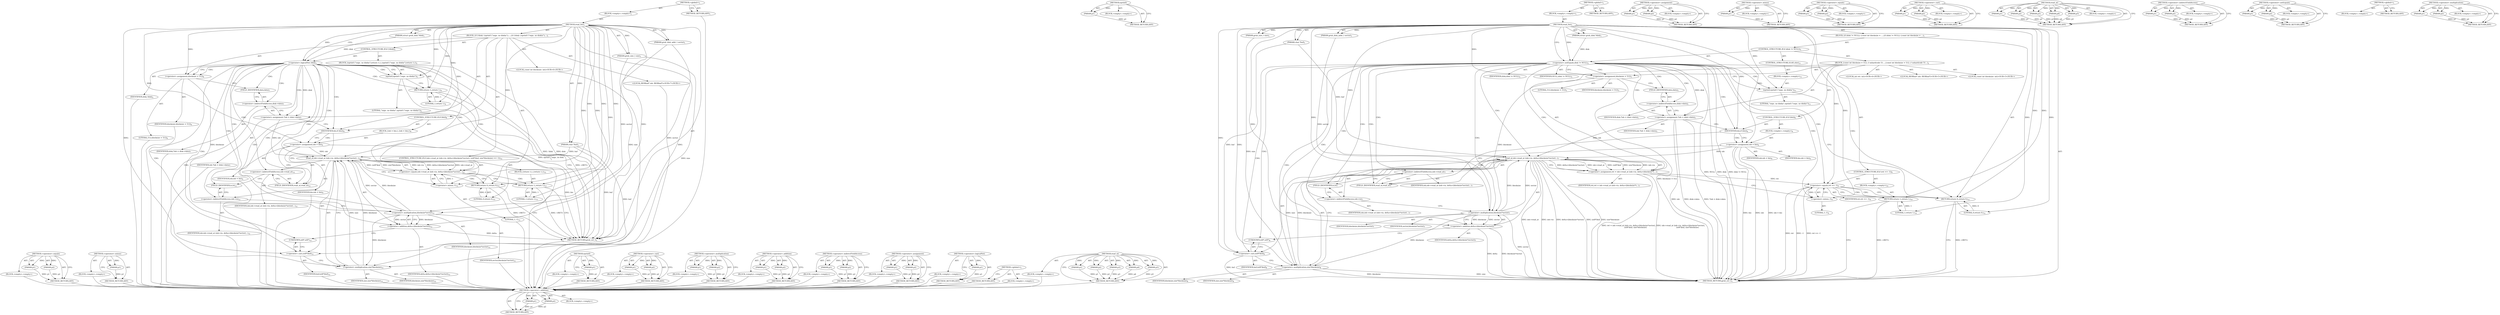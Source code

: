 digraph "read_at" {
vulnerable_124 [label=<(METHOD,&lt;operator&gt;.addition)>];
vulnerable_125 [label=<(PARAM,p1)>];
vulnerable_126 [label=<(PARAM,p2)>];
vulnerable_127 [label=<(BLOCK,&lt;empty&gt;,&lt;empty&gt;)>];
vulnerable_128 [label=<(METHOD_RETURN,ANY)>];
vulnerable_148 [label=<(METHOD,eprintf)>];
vulnerable_149 [label=<(PARAM,p1)>];
vulnerable_150 [label=<(BLOCK,&lt;empty&gt;,&lt;empty&gt;)>];
vulnerable_151 [label=<(METHOD_RETURN,ANY)>];
vulnerable_6 [label=<(METHOD,&lt;global&gt;)<SUB>1</SUB>>];
vulnerable_7 [label=<(BLOCK,&lt;empty&gt;,&lt;empty&gt;)<SUB>1</SUB>>];
vulnerable_8 [label=<(METHOD,read_foo)<SUB>1</SUB>>];
vulnerable_9 [label=<(PARAM,struct grub_disk *disk)<SUB>1</SUB>>];
vulnerable_10 [label=<(PARAM,grub_disk_addr_t sector)<SUB>1</SUB>>];
vulnerable_11 [label=<(PARAM,grub_size_t size)<SUB>1</SUB>>];
vulnerable_12 [label=<(PARAM,char *buf)<SUB>1</SUB>>];
vulnerable_13 [label=<(BLOCK,{
	if (disk != NULL) {
		const int blocksize = ...,{
	if (disk != NULL) {
		const int blocksize = ...)<SUB>1</SUB>>];
vulnerable_14 [label=<(CONTROL_STRUCTURE,IF,if (disk != NULL))<SUB>2</SUB>>];
vulnerable_15 [label=<(&lt;operator&gt;.notEquals,disk != NULL)<SUB>2</SUB>>];
vulnerable_16 [label=<(IDENTIFIER,disk,disk != NULL)<SUB>2</SUB>>];
vulnerable_17 [label=<(IDENTIFIER,NULL,disk != NULL)<SUB>2</SUB>>];
vulnerable_18 [label=<(BLOCK,{
		const int blocksize = 512; // unhardcode 51...,{
		const int blocksize = 512; // unhardcode 51...)<SUB>2</SUB>>];
vulnerable_19 [label="<(LOCAL,const int blocksize: int)<SUB>3</SUB>>"];
vulnerable_20 [label=<(&lt;operator&gt;.assignment,blocksize = 512)<SUB>3</SUB>>];
vulnerable_21 [label=<(IDENTIFIER,blocksize,blocksize = 512)<SUB>3</SUB>>];
vulnerable_22 [label=<(LITERAL,512,blocksize = 512)<SUB>3</SUB>>];
vulnerable_23 [label="<(LOCAL,int ret: int)<SUB>4</SUB>>"];
vulnerable_24 [label="<(LOCAL,RIOBind* iob: RIOBind*)<SUB>5</SUB>>"];
vulnerable_25 [label=<(&lt;operator&gt;.assignment,*iob = disk-&gt;data)<SUB>5</SUB>>];
vulnerable_26 [label=<(IDENTIFIER,iob,*iob = disk-&gt;data)<SUB>5</SUB>>];
vulnerable_27 [label=<(&lt;operator&gt;.indirectFieldAccess,disk-&gt;data)<SUB>5</SUB>>];
vulnerable_28 [label=<(IDENTIFIER,disk,*iob = disk-&gt;data)<SUB>5</SUB>>];
vulnerable_29 [label=<(FIELD_IDENTIFIER,data,data)<SUB>5</SUB>>];
vulnerable_30 [label=<(CONTROL_STRUCTURE,IF,if (bio))<SUB>6</SUB>>];
vulnerable_31 [label=<(IDENTIFIER,bio,if (bio))<SUB>6</SUB>>];
vulnerable_32 [label=<(BLOCK,&lt;empty&gt;,&lt;empty&gt;)<SUB>6</SUB>>];
vulnerable_33 [label=<(&lt;operator&gt;.assignment,iob = bio)<SUB>6</SUB>>];
vulnerable_34 [label=<(IDENTIFIER,iob,iob = bio)<SUB>6</SUB>>];
vulnerable_35 [label=<(IDENTIFIER,bio,iob = bio)<SUB>6</SUB>>];
vulnerable_36 [label=<(&lt;operator&gt;.assignment,ret = iob-&gt;read_at (iob-&gt;io, delta+(blocksize*s...)<SUB>7</SUB>>];
vulnerable_37 [label=<(IDENTIFIER,ret,ret = iob-&gt;read_at (iob-&gt;io, delta+(blocksize*s...)<SUB>7</SUB>>];
vulnerable_38 [label=<(read_at,iob-&gt;read_at (iob-&gt;io, delta+(blocksize*sector)...)<SUB>7</SUB>>];
vulnerable_39 [label=<(&lt;operator&gt;.indirectFieldAccess,iob-&gt;read_at)<SUB>7</SUB>>];
vulnerable_40 [label=<(IDENTIFIER,iob,iob-&gt;read_at (iob-&gt;io, delta+(blocksize*sector)...)<SUB>7</SUB>>];
vulnerable_41 [label=<(FIELD_IDENTIFIER,read_at,read_at)<SUB>7</SUB>>];
vulnerable_42 [label=<(&lt;operator&gt;.indirectFieldAccess,iob-&gt;io)<SUB>7</SUB>>];
vulnerable_43 [label=<(IDENTIFIER,iob,iob-&gt;read_at (iob-&gt;io, delta+(blocksize*sector)...)<SUB>7</SUB>>];
vulnerable_44 [label=<(FIELD_IDENTIFIER,io,io)<SUB>7</SUB>>];
vulnerable_45 [label=<(&lt;operator&gt;.addition,delta+(blocksize*sector))<SUB>7</SUB>>];
vulnerable_46 [label=<(IDENTIFIER,delta,delta+(blocksize*sector))<SUB>7</SUB>>];
vulnerable_47 [label=<(&lt;operator&gt;.multiplication,blocksize*sector)<SUB>7</SUB>>];
vulnerable_48 [label=<(IDENTIFIER,blocksize,blocksize*sector)<SUB>7</SUB>>];
vulnerable_49 [label=<(IDENTIFIER,sector,blocksize*sector)<SUB>7</SUB>>];
vulnerable_50 [label=<(&lt;operator&gt;.cast,(ut8*)buf)<SUB>8</SUB>>];
vulnerable_51 [label=<(UNKNOWN,ut8*,ut8*)<SUB>8</SUB>>];
vulnerable_52 [label=<(IDENTIFIER,buf,(ut8*)buf)<SUB>8</SUB>>];
vulnerable_53 [label=<(&lt;operator&gt;.multiplication,size*blocksize)<SUB>8</SUB>>];
vulnerable_54 [label=<(IDENTIFIER,size,size*blocksize)<SUB>8</SUB>>];
vulnerable_55 [label=<(IDENTIFIER,blocksize,size*blocksize)<SUB>8</SUB>>];
vulnerable_56 [label=<(CONTROL_STRUCTURE,IF,if (ret == -1))<SUB>9</SUB>>];
vulnerable_57 [label=<(&lt;operator&gt;.equals,ret == -1)<SUB>9</SUB>>];
vulnerable_58 [label=<(IDENTIFIER,ret,ret == -1)<SUB>9</SUB>>];
vulnerable_59 [label=<(&lt;operator&gt;.minus,-1)<SUB>9</SUB>>];
vulnerable_60 [label=<(LITERAL,1,-1)<SUB>9</SUB>>];
vulnerable_61 [label=<(BLOCK,&lt;empty&gt;,&lt;empty&gt;)<SUB>10</SUB>>];
vulnerable_62 [label=<(RETURN,return 1;,return 1;)<SUB>10</SUB>>];
vulnerable_63 [label=<(LITERAL,1,return 1;)<SUB>10</SUB>>];
vulnerable_64 [label=<(CONTROL_STRUCTURE,ELSE,else)<SUB>11</SUB>>];
vulnerable_65 [label=<(BLOCK,&lt;empty&gt;,&lt;empty&gt;)<SUB>11</SUB>>];
vulnerable_66 [label=<(eprintf,eprintf (&quot;oops. no disk\n&quot;))<SUB>11</SUB>>];
vulnerable_67 [label=<(LITERAL,&quot;oops. no disk\n&quot;,eprintf (&quot;oops. no disk\n&quot;))<SUB>11</SUB>>];
vulnerable_68 [label=<(RETURN,return 0;,return 0;)<SUB>12</SUB>>];
vulnerable_69 [label=<(LITERAL,0,return 0;)<SUB>12</SUB>>];
vulnerable_70 [label=<(METHOD_RETURN,grub_err_t)<SUB>1</SUB>>];
vulnerable_72 [label=<(METHOD_RETURN,ANY)<SUB>1</SUB>>];
vulnerable_106 [label=<(METHOD,&lt;operator&gt;.assignment)>];
vulnerable_107 [label=<(PARAM,p1)>];
vulnerable_108 [label=<(PARAM,p2)>];
vulnerable_109 [label=<(BLOCK,&lt;empty&gt;,&lt;empty&gt;)>];
vulnerable_110 [label=<(METHOD_RETURN,ANY)>];
vulnerable_144 [label=<(METHOD,&lt;operator&gt;.minus)>];
vulnerable_145 [label=<(PARAM,p1)>];
vulnerable_146 [label=<(BLOCK,&lt;empty&gt;,&lt;empty&gt;)>];
vulnerable_147 [label=<(METHOD_RETURN,ANY)>];
vulnerable_139 [label=<(METHOD,&lt;operator&gt;.equals)>];
vulnerable_140 [label=<(PARAM,p1)>];
vulnerable_141 [label=<(PARAM,p2)>];
vulnerable_142 [label=<(BLOCK,&lt;empty&gt;,&lt;empty&gt;)>];
vulnerable_143 [label=<(METHOD_RETURN,ANY)>];
vulnerable_134 [label=<(METHOD,&lt;operator&gt;.cast)>];
vulnerable_135 [label=<(PARAM,p1)>];
vulnerable_136 [label=<(PARAM,p2)>];
vulnerable_137 [label=<(BLOCK,&lt;empty&gt;,&lt;empty&gt;)>];
vulnerable_138 [label=<(METHOD_RETURN,ANY)>];
vulnerable_116 [label=<(METHOD,read_at)>];
vulnerable_117 [label=<(PARAM,p1)>];
vulnerable_118 [label=<(PARAM,p2)>];
vulnerable_119 [label=<(PARAM,p3)>];
vulnerable_120 [label=<(PARAM,p4)>];
vulnerable_121 [label=<(PARAM,p5)>];
vulnerable_122 [label=<(BLOCK,&lt;empty&gt;,&lt;empty&gt;)>];
vulnerable_123 [label=<(METHOD_RETURN,ANY)>];
vulnerable_111 [label=<(METHOD,&lt;operator&gt;.indirectFieldAccess)>];
vulnerable_112 [label=<(PARAM,p1)>];
vulnerable_113 [label=<(PARAM,p2)>];
vulnerable_114 [label=<(BLOCK,&lt;empty&gt;,&lt;empty&gt;)>];
vulnerable_115 [label=<(METHOD_RETURN,ANY)>];
vulnerable_101 [label=<(METHOD,&lt;operator&gt;.notEquals)>];
vulnerable_102 [label=<(PARAM,p1)>];
vulnerable_103 [label=<(PARAM,p2)>];
vulnerable_104 [label=<(BLOCK,&lt;empty&gt;,&lt;empty&gt;)>];
vulnerable_105 [label=<(METHOD_RETURN,ANY)>];
vulnerable_95 [label=<(METHOD,&lt;global&gt;)<SUB>1</SUB>>];
vulnerable_96 [label=<(BLOCK,&lt;empty&gt;,&lt;empty&gt;)>];
vulnerable_97 [label=<(METHOD_RETURN,ANY)>];
vulnerable_129 [label=<(METHOD,&lt;operator&gt;.multiplication)>];
vulnerable_130 [label=<(PARAM,p1)>];
vulnerable_131 [label=<(PARAM,p2)>];
vulnerable_132 [label=<(BLOCK,&lt;empty&gt;,&lt;empty&gt;)>];
vulnerable_133 [label=<(METHOD_RETURN,ANY)>];
fixed_114 [label=<(METHOD,&lt;operator&gt;.equals)>];
fixed_115 [label=<(PARAM,p1)>];
fixed_116 [label=<(PARAM,p2)>];
fixed_117 [label=<(BLOCK,&lt;empty&gt;,&lt;empty&gt;)>];
fixed_118 [label=<(METHOD_RETURN,ANY)>];
fixed_142 [label=<(METHOD,&lt;operator&gt;.minus)>];
fixed_143 [label=<(PARAM,p1)>];
fixed_144 [label=<(BLOCK,&lt;empty&gt;,&lt;empty&gt;)>];
fixed_145 [label=<(METHOD_RETURN,ANY)>];
fixed_6 [label=<(METHOD,&lt;global&gt;)<SUB>1</SUB>>];
fixed_7 [label=<(BLOCK,&lt;empty&gt;,&lt;empty&gt;)<SUB>1</SUB>>];
fixed_8 [label=<(METHOD,read_foo)<SUB>1</SUB>>];
fixed_9 [label=<(PARAM,struct grub_disk *disk)<SUB>1</SUB>>];
fixed_10 [label=<(PARAM,grub_disk_addr_t sector)<SUB>1</SUB>>];
fixed_11 [label=<(PARAM,grub_size_t size)<SUB>1</SUB>>];
fixed_12 [label=<(PARAM,char *buf)<SUB>1</SUB>>];
fixed_13 [label=<(BLOCK,{
	if (!disk) {
		eprintf (&quot;oops. no disk\n&quot;);
...,{
	if (!disk) {
		eprintf (&quot;oops. no disk\n&quot;);
...)<SUB>1</SUB>>];
fixed_14 [label=<(CONTROL_STRUCTURE,IF,if (!disk))<SUB>2</SUB>>];
fixed_15 [label=<(&lt;operator&gt;.logicalNot,!disk)<SUB>2</SUB>>];
fixed_16 [label=<(IDENTIFIER,disk,!disk)<SUB>2</SUB>>];
fixed_17 [label=<(BLOCK,{
		eprintf (&quot;oops. no disk\n&quot;);
		return 1;
	},{
		eprintf (&quot;oops. no disk\n&quot;);
		return 1;
	})<SUB>2</SUB>>];
fixed_18 [label=<(eprintf,eprintf (&quot;oops. no disk\n&quot;))<SUB>3</SUB>>];
fixed_19 [label=<(LITERAL,&quot;oops. no disk\n&quot;,eprintf (&quot;oops. no disk\n&quot;))<SUB>3</SUB>>];
fixed_20 [label=<(RETURN,return 1;,return 1;)<SUB>4</SUB>>];
fixed_21 [label=<(LITERAL,1,return 1;)<SUB>4</SUB>>];
fixed_22 [label="<(LOCAL,const int blocksize: int)<SUB>6</SUB>>"];
fixed_23 [label=<(&lt;operator&gt;.assignment,blocksize = 512)<SUB>6</SUB>>];
fixed_24 [label=<(IDENTIFIER,blocksize,blocksize = 512)<SUB>6</SUB>>];
fixed_25 [label=<(LITERAL,512,blocksize = 512)<SUB>6</SUB>>];
fixed_26 [label="<(LOCAL,RIOBind* iob: RIOBind*)<SUB>7</SUB>>"];
fixed_27 [label=<(&lt;operator&gt;.assignment,*iob = disk-&gt;data)<SUB>7</SUB>>];
fixed_28 [label=<(IDENTIFIER,iob,*iob = disk-&gt;data)<SUB>7</SUB>>];
fixed_29 [label=<(&lt;operator&gt;.indirectFieldAccess,disk-&gt;data)<SUB>7</SUB>>];
fixed_30 [label=<(IDENTIFIER,disk,*iob = disk-&gt;data)<SUB>7</SUB>>];
fixed_31 [label=<(FIELD_IDENTIFIER,data,data)<SUB>7</SUB>>];
fixed_32 [label=<(CONTROL_STRUCTURE,IF,if (bio))<SUB>8</SUB>>];
fixed_33 [label=<(IDENTIFIER,bio,if (bio))<SUB>8</SUB>>];
fixed_34 [label=<(BLOCK,{
		iob = bio;
	},{
		iob = bio;
	})<SUB>8</SUB>>];
fixed_35 [label=<(&lt;operator&gt;.assignment,iob = bio)<SUB>9</SUB>>];
fixed_36 [label=<(IDENTIFIER,iob,iob = bio)<SUB>9</SUB>>];
fixed_37 [label=<(IDENTIFIER,bio,iob = bio)<SUB>9</SUB>>];
fixed_38 [label=<(CONTROL_STRUCTURE,IF,if (iob-&gt;read_at (iob-&gt;io, delta+(blocksize*sector), (ut8*)buf, size*blocksize) == -1))<SUB>12</SUB>>];
fixed_39 [label=<(&lt;operator&gt;.equals,iob-&gt;read_at (iob-&gt;io, delta+(blocksize*sector)...)<SUB>12</SUB>>];
fixed_40 [label=<(read_at,iob-&gt;read_at (iob-&gt;io, delta+(blocksize*sector)...)<SUB>12</SUB>>];
fixed_41 [label=<(&lt;operator&gt;.indirectFieldAccess,iob-&gt;read_at)<SUB>12</SUB>>];
fixed_42 [label=<(IDENTIFIER,iob,iob-&gt;read_at (iob-&gt;io, delta+(blocksize*sector)...)<SUB>12</SUB>>];
fixed_43 [label=<(FIELD_IDENTIFIER,read_at,read_at)<SUB>12</SUB>>];
fixed_44 [label=<(&lt;operator&gt;.indirectFieldAccess,iob-&gt;io)<SUB>12</SUB>>];
fixed_45 [label=<(IDENTIFIER,iob,iob-&gt;read_at (iob-&gt;io, delta+(blocksize*sector)...)<SUB>12</SUB>>];
fixed_46 [label=<(FIELD_IDENTIFIER,io,io)<SUB>12</SUB>>];
fixed_47 [label=<(&lt;operator&gt;.addition,delta+(blocksize*sector))<SUB>12</SUB>>];
fixed_48 [label=<(IDENTIFIER,delta,delta+(blocksize*sector))<SUB>12</SUB>>];
fixed_49 [label=<(&lt;operator&gt;.multiplication,blocksize*sector)<SUB>12</SUB>>];
fixed_50 [label=<(IDENTIFIER,blocksize,blocksize*sector)<SUB>12</SUB>>];
fixed_51 [label=<(IDENTIFIER,sector,blocksize*sector)<SUB>12</SUB>>];
fixed_52 [label=<(&lt;operator&gt;.cast,(ut8*)buf)<SUB>12</SUB>>];
fixed_53 [label=<(UNKNOWN,ut8*,ut8*)<SUB>12</SUB>>];
fixed_54 [label=<(IDENTIFIER,buf,(ut8*)buf)<SUB>12</SUB>>];
fixed_55 [label=<(&lt;operator&gt;.multiplication,size*blocksize)<SUB>12</SUB>>];
fixed_56 [label=<(IDENTIFIER,size,size*blocksize)<SUB>12</SUB>>];
fixed_57 [label=<(IDENTIFIER,blocksize,size*blocksize)<SUB>12</SUB>>];
fixed_58 [label=<(&lt;operator&gt;.minus,-1)<SUB>12</SUB>>];
fixed_59 [label=<(LITERAL,1,-1)<SUB>12</SUB>>];
fixed_60 [label=<(BLOCK,{
		return 1;
	},{
		return 1;
	})<SUB>12</SUB>>];
fixed_61 [label=<(RETURN,return 1;,return 1;)<SUB>13</SUB>>];
fixed_62 [label=<(LITERAL,1,return 1;)<SUB>13</SUB>>];
fixed_63 [label=<(RETURN,return 0;,return 0;)<SUB>15</SUB>>];
fixed_64 [label=<(LITERAL,0,return 0;)<SUB>15</SUB>>];
fixed_65 [label=<(METHOD_RETURN,grub_err_t)<SUB>1</SUB>>];
fixed_67 [label=<(METHOD_RETURN,ANY)<SUB>1</SUB>>];
fixed_100 [label=<(METHOD,eprintf)>];
fixed_101 [label=<(PARAM,p1)>];
fixed_102 [label=<(BLOCK,&lt;empty&gt;,&lt;empty&gt;)>];
fixed_103 [label=<(METHOD_RETURN,ANY)>];
fixed_137 [label=<(METHOD,&lt;operator&gt;.cast)>];
fixed_138 [label=<(PARAM,p1)>];
fixed_139 [label=<(PARAM,p2)>];
fixed_140 [label=<(BLOCK,&lt;empty&gt;,&lt;empty&gt;)>];
fixed_141 [label=<(METHOD_RETURN,ANY)>];
fixed_132 [label=<(METHOD,&lt;operator&gt;.multiplication)>];
fixed_133 [label=<(PARAM,p1)>];
fixed_134 [label=<(PARAM,p2)>];
fixed_135 [label=<(BLOCK,&lt;empty&gt;,&lt;empty&gt;)>];
fixed_136 [label=<(METHOD_RETURN,ANY)>];
fixed_127 [label=<(METHOD,&lt;operator&gt;.addition)>];
fixed_128 [label=<(PARAM,p1)>];
fixed_129 [label=<(PARAM,p2)>];
fixed_130 [label=<(BLOCK,&lt;empty&gt;,&lt;empty&gt;)>];
fixed_131 [label=<(METHOD_RETURN,ANY)>];
fixed_109 [label=<(METHOD,&lt;operator&gt;.indirectFieldAccess)>];
fixed_110 [label=<(PARAM,p1)>];
fixed_111 [label=<(PARAM,p2)>];
fixed_112 [label=<(BLOCK,&lt;empty&gt;,&lt;empty&gt;)>];
fixed_113 [label=<(METHOD_RETURN,ANY)>];
fixed_104 [label=<(METHOD,&lt;operator&gt;.assignment)>];
fixed_105 [label=<(PARAM,p1)>];
fixed_106 [label=<(PARAM,p2)>];
fixed_107 [label=<(BLOCK,&lt;empty&gt;,&lt;empty&gt;)>];
fixed_108 [label=<(METHOD_RETURN,ANY)>];
fixed_96 [label=<(METHOD,&lt;operator&gt;.logicalNot)>];
fixed_97 [label=<(PARAM,p1)>];
fixed_98 [label=<(BLOCK,&lt;empty&gt;,&lt;empty&gt;)>];
fixed_99 [label=<(METHOD_RETURN,ANY)>];
fixed_90 [label=<(METHOD,&lt;global&gt;)<SUB>1</SUB>>];
fixed_91 [label=<(BLOCK,&lt;empty&gt;,&lt;empty&gt;)>];
fixed_92 [label=<(METHOD_RETURN,ANY)>];
fixed_119 [label=<(METHOD,read_at)>];
fixed_120 [label=<(PARAM,p1)>];
fixed_121 [label=<(PARAM,p2)>];
fixed_122 [label=<(PARAM,p3)>];
fixed_123 [label=<(PARAM,p4)>];
fixed_124 [label=<(PARAM,p5)>];
fixed_125 [label=<(BLOCK,&lt;empty&gt;,&lt;empty&gt;)>];
fixed_126 [label=<(METHOD_RETURN,ANY)>];
vulnerable_124 -> vulnerable_125  [key=0, label="AST: "];
vulnerable_124 -> vulnerable_125  [key=1, label="DDG: "];
vulnerable_124 -> vulnerable_127  [key=0, label="AST: "];
vulnerable_124 -> vulnerable_126  [key=0, label="AST: "];
vulnerable_124 -> vulnerable_126  [key=1, label="DDG: "];
vulnerable_124 -> vulnerable_128  [key=0, label="AST: "];
vulnerable_124 -> vulnerable_128  [key=1, label="CFG: "];
vulnerable_125 -> vulnerable_128  [key=0, label="DDG: p1"];
vulnerable_126 -> vulnerable_128  [key=0, label="DDG: p2"];
vulnerable_148 -> vulnerable_149  [key=0, label="AST: "];
vulnerable_148 -> vulnerable_149  [key=1, label="DDG: "];
vulnerable_148 -> vulnerable_150  [key=0, label="AST: "];
vulnerable_148 -> vulnerable_151  [key=0, label="AST: "];
vulnerable_148 -> vulnerable_151  [key=1, label="CFG: "];
vulnerable_149 -> vulnerable_151  [key=0, label="DDG: p1"];
vulnerable_6 -> vulnerable_7  [key=0, label="AST: "];
vulnerable_6 -> vulnerable_72  [key=0, label="AST: "];
vulnerable_6 -> vulnerable_72  [key=1, label="CFG: "];
vulnerable_7 -> vulnerable_8  [key=0, label="AST: "];
vulnerable_8 -> vulnerable_9  [key=0, label="AST: "];
vulnerable_8 -> vulnerable_9  [key=1, label="DDG: "];
vulnerable_8 -> vulnerable_10  [key=0, label="AST: "];
vulnerable_8 -> vulnerable_10  [key=1, label="DDG: "];
vulnerable_8 -> vulnerable_11  [key=0, label="AST: "];
vulnerable_8 -> vulnerable_11  [key=1, label="DDG: "];
vulnerable_8 -> vulnerable_12  [key=0, label="AST: "];
vulnerable_8 -> vulnerable_12  [key=1, label="DDG: "];
vulnerable_8 -> vulnerable_13  [key=0, label="AST: "];
vulnerable_8 -> vulnerable_70  [key=0, label="AST: "];
vulnerable_8 -> vulnerable_15  [key=0, label="CFG: "];
vulnerable_8 -> vulnerable_15  [key=1, label="DDG: "];
vulnerable_8 -> vulnerable_68  [key=0, label="DDG: "];
vulnerable_8 -> vulnerable_69  [key=0, label="DDG: "];
vulnerable_8 -> vulnerable_20  [key=0, label="DDG: "];
vulnerable_8 -> vulnerable_31  [key=0, label="DDG: "];
vulnerable_8 -> vulnerable_33  [key=0, label="DDG: "];
vulnerable_8 -> vulnerable_38  [key=0, label="DDG: "];
vulnerable_8 -> vulnerable_57  [key=0, label="DDG: "];
vulnerable_8 -> vulnerable_62  [key=0, label="DDG: "];
vulnerable_8 -> vulnerable_66  [key=0, label="DDG: "];
vulnerable_8 -> vulnerable_45  [key=0, label="DDG: "];
vulnerable_8 -> vulnerable_50  [key=0, label="DDG: "];
vulnerable_8 -> vulnerable_53  [key=0, label="DDG: "];
vulnerable_8 -> vulnerable_59  [key=0, label="DDG: "];
vulnerable_8 -> vulnerable_63  [key=0, label="DDG: "];
vulnerable_8 -> vulnerable_47  [key=0, label="DDG: "];
vulnerable_9 -> vulnerable_15  [key=0, label="DDG: disk"];
vulnerable_10 -> vulnerable_47  [key=0, label="DDG: sector"];
vulnerable_11 -> vulnerable_53  [key=0, label="DDG: size"];
vulnerable_12 -> vulnerable_38  [key=0, label="DDG: buf"];
vulnerable_12 -> vulnerable_50  [key=0, label="DDG: buf"];
vulnerable_13 -> vulnerable_14  [key=0, label="AST: "];
vulnerable_13 -> vulnerable_68  [key=0, label="AST: "];
vulnerable_14 -> vulnerable_15  [key=0, label="AST: "];
vulnerable_14 -> vulnerable_18  [key=0, label="AST: "];
vulnerable_14 -> vulnerable_64  [key=0, label="AST: "];
vulnerable_15 -> vulnerable_16  [key=0, label="AST: "];
vulnerable_15 -> vulnerable_17  [key=0, label="AST: "];
vulnerable_15 -> vulnerable_20  [key=0, label="CFG: "];
vulnerable_15 -> vulnerable_20  [key=1, label="CDG: "];
vulnerable_15 -> vulnerable_66  [key=0, label="CFG: "];
vulnerable_15 -> vulnerable_66  [key=1, label="CDG: "];
vulnerable_15 -> vulnerable_70  [key=0, label="DDG: disk"];
vulnerable_15 -> vulnerable_70  [key=1, label="DDG: disk != NULL"];
vulnerable_15 -> vulnerable_70  [key=2, label="DDG: NULL"];
vulnerable_15 -> vulnerable_25  [key=0, label="DDG: disk"];
vulnerable_15 -> vulnerable_25  [key=1, label="CDG: "];
vulnerable_15 -> vulnerable_47  [key=0, label="CDG: "];
vulnerable_15 -> vulnerable_68  [key=0, label="CDG: "];
vulnerable_15 -> vulnerable_42  [key=0, label="CDG: "];
vulnerable_15 -> vulnerable_51  [key=0, label="CDG: "];
vulnerable_15 -> vulnerable_57  [key=0, label="CDG: "];
vulnerable_15 -> vulnerable_36  [key=0, label="CDG: "];
vulnerable_15 -> vulnerable_53  [key=0, label="CDG: "];
vulnerable_15 -> vulnerable_38  [key=0, label="CDG: "];
vulnerable_15 -> vulnerable_41  [key=0, label="CDG: "];
vulnerable_15 -> vulnerable_45  [key=0, label="CDG: "];
vulnerable_15 -> vulnerable_27  [key=0, label="CDG: "];
vulnerable_15 -> vulnerable_29  [key=0, label="CDG: "];
vulnerable_15 -> vulnerable_50  [key=0, label="CDG: "];
vulnerable_15 -> vulnerable_59  [key=0, label="CDG: "];
vulnerable_15 -> vulnerable_44  [key=0, label="CDG: "];
vulnerable_15 -> vulnerable_39  [key=0, label="CDG: "];
vulnerable_15 -> vulnerable_31  [key=0, label="CDG: "];
vulnerable_18 -> vulnerable_19  [key=0, label="AST: "];
vulnerable_18 -> vulnerable_20  [key=0, label="AST: "];
vulnerable_18 -> vulnerable_23  [key=0, label="AST: "];
vulnerable_18 -> vulnerable_24  [key=0, label="AST: "];
vulnerable_18 -> vulnerable_25  [key=0, label="AST: "];
vulnerable_18 -> vulnerable_30  [key=0, label="AST: "];
vulnerable_18 -> vulnerable_36  [key=0, label="AST: "];
vulnerable_18 -> vulnerable_56  [key=0, label="AST: "];
vulnerable_20 -> vulnerable_21  [key=0, label="AST: "];
vulnerable_20 -> vulnerable_22  [key=0, label="AST: "];
vulnerable_20 -> vulnerable_29  [key=0, label="CFG: "];
vulnerable_20 -> vulnerable_70  [key=0, label="DDG: blocksize = 512"];
vulnerable_20 -> vulnerable_47  [key=0, label="DDG: blocksize"];
vulnerable_25 -> vulnerable_26  [key=0, label="AST: "];
vulnerable_25 -> vulnerable_27  [key=0, label="AST: "];
vulnerable_25 -> vulnerable_31  [key=0, label="CFG: "];
vulnerable_25 -> vulnerable_70  [key=0, label="DDG: iob"];
vulnerable_25 -> vulnerable_70  [key=1, label="DDG: disk-&gt;data"];
vulnerable_25 -> vulnerable_70  [key=2, label="DDG: *iob = disk-&gt;data"];
vulnerable_25 -> vulnerable_38  [key=0, label="DDG: iob"];
vulnerable_27 -> vulnerable_28  [key=0, label="AST: "];
vulnerable_27 -> vulnerable_29  [key=0, label="AST: "];
vulnerable_27 -> vulnerable_25  [key=0, label="CFG: "];
vulnerable_29 -> vulnerable_27  [key=0, label="CFG: "];
vulnerable_30 -> vulnerable_31  [key=0, label="AST: "];
vulnerable_30 -> vulnerable_32  [key=0, label="AST: "];
vulnerable_31 -> vulnerable_33  [key=0, label="CFG: "];
vulnerable_31 -> vulnerable_33  [key=1, label="CDG: "];
vulnerable_31 -> vulnerable_41  [key=0, label="CFG: "];
vulnerable_32 -> vulnerable_33  [key=0, label="AST: "];
vulnerable_33 -> vulnerable_34  [key=0, label="AST: "];
vulnerable_33 -> vulnerable_35  [key=0, label="AST: "];
vulnerable_33 -> vulnerable_41  [key=0, label="CFG: "];
vulnerable_33 -> vulnerable_70  [key=0, label="DDG: iob"];
vulnerable_33 -> vulnerable_70  [key=1, label="DDG: iob = bio"];
vulnerable_33 -> vulnerable_70  [key=2, label="DDG: bio"];
vulnerable_33 -> vulnerable_38  [key=0, label="DDG: iob"];
vulnerable_36 -> vulnerable_37  [key=0, label="AST: "];
vulnerable_36 -> vulnerable_38  [key=0, label="AST: "];
vulnerable_36 -> vulnerable_59  [key=0, label="CFG: "];
vulnerable_36 -> vulnerable_70  [key=0, label="DDG: iob-&gt;read_at (iob-&gt;io, delta+(blocksize*sector),
			(ut8*)buf, size*blocksize)"];
vulnerable_36 -> vulnerable_70  [key=1, label="DDG: ret = iob-&gt;read_at (iob-&gt;io, delta+(blocksize*sector),
			(ut8*)buf, size*blocksize)"];
vulnerable_36 -> vulnerable_57  [key=0, label="DDG: ret"];
vulnerable_38 -> vulnerable_39  [key=0, label="AST: "];
vulnerable_38 -> vulnerable_42  [key=0, label="AST: "];
vulnerable_38 -> vulnerable_45  [key=0, label="AST: "];
vulnerable_38 -> vulnerable_50  [key=0, label="AST: "];
vulnerable_38 -> vulnerable_53  [key=0, label="AST: "];
vulnerable_38 -> vulnerable_36  [key=0, label="CFG: "];
vulnerable_38 -> vulnerable_36  [key=1, label="DDG: delta+(blocksize*sector)"];
vulnerable_38 -> vulnerable_36  [key=2, label="DDG: iob-&gt;read_at"];
vulnerable_38 -> vulnerable_36  [key=3, label="DDG: (ut8*)buf"];
vulnerable_38 -> vulnerable_36  [key=4, label="DDG: size*blocksize"];
vulnerable_38 -> vulnerable_36  [key=5, label="DDG: iob-&gt;io"];
vulnerable_38 -> vulnerable_70  [key=0, label="DDG: iob-&gt;read_at"];
vulnerable_38 -> vulnerable_70  [key=1, label="DDG: iob-&gt;io"];
vulnerable_38 -> vulnerable_70  [key=2, label="DDG: delta+(blocksize*sector)"];
vulnerable_38 -> vulnerable_70  [key=3, label="DDG: (ut8*)buf"];
vulnerable_38 -> vulnerable_70  [key=4, label="DDG: size*blocksize"];
vulnerable_39 -> vulnerable_40  [key=0, label="AST: "];
vulnerable_39 -> vulnerable_41  [key=0, label="AST: "];
vulnerable_39 -> vulnerable_44  [key=0, label="CFG: "];
vulnerable_41 -> vulnerable_39  [key=0, label="CFG: "];
vulnerable_42 -> vulnerable_43  [key=0, label="AST: "];
vulnerable_42 -> vulnerable_44  [key=0, label="AST: "];
vulnerable_42 -> vulnerable_47  [key=0, label="CFG: "];
vulnerable_44 -> vulnerable_42  [key=0, label="CFG: "];
vulnerable_45 -> vulnerable_46  [key=0, label="AST: "];
vulnerable_45 -> vulnerable_47  [key=0, label="AST: "];
vulnerable_45 -> vulnerable_51  [key=0, label="CFG: "];
vulnerable_45 -> vulnerable_70  [key=0, label="DDG: blocksize*sector"];
vulnerable_45 -> vulnerable_70  [key=1, label="DDG: delta"];
vulnerable_47 -> vulnerable_48  [key=0, label="AST: "];
vulnerable_47 -> vulnerable_49  [key=0, label="AST: "];
vulnerable_47 -> vulnerable_45  [key=0, label="CFG: "];
vulnerable_47 -> vulnerable_45  [key=1, label="DDG: blocksize"];
vulnerable_47 -> vulnerable_45  [key=2, label="DDG: sector"];
vulnerable_47 -> vulnerable_70  [key=0, label="DDG: sector"];
vulnerable_47 -> vulnerable_38  [key=0, label="DDG: blocksize"];
vulnerable_47 -> vulnerable_38  [key=1, label="DDG: sector"];
vulnerable_47 -> vulnerable_53  [key=0, label="DDG: blocksize"];
vulnerable_50 -> vulnerable_51  [key=0, label="AST: "];
vulnerable_50 -> vulnerable_52  [key=0, label="AST: "];
vulnerable_50 -> vulnerable_53  [key=0, label="CFG: "];
vulnerable_50 -> vulnerable_70  [key=0, label="DDG: buf"];
vulnerable_51 -> vulnerable_50  [key=0, label="CFG: "];
vulnerable_53 -> vulnerable_54  [key=0, label="AST: "];
vulnerable_53 -> vulnerable_55  [key=0, label="AST: "];
vulnerable_53 -> vulnerable_38  [key=0, label="CFG: "];
vulnerable_53 -> vulnerable_38  [key=1, label="DDG: size"];
vulnerable_53 -> vulnerable_38  [key=2, label="DDG: blocksize"];
vulnerable_53 -> vulnerable_70  [key=0, label="DDG: size"];
vulnerable_53 -> vulnerable_70  [key=1, label="DDG: blocksize"];
vulnerable_56 -> vulnerable_57  [key=0, label="AST: "];
vulnerable_56 -> vulnerable_61  [key=0, label="AST: "];
vulnerable_57 -> vulnerable_58  [key=0, label="AST: "];
vulnerable_57 -> vulnerable_59  [key=0, label="AST: "];
vulnerable_57 -> vulnerable_62  [key=0, label="CFG: "];
vulnerable_57 -> vulnerable_62  [key=1, label="CDG: "];
vulnerable_57 -> vulnerable_68  [key=0, label="CFG: "];
vulnerable_57 -> vulnerable_68  [key=1, label="CDG: "];
vulnerable_57 -> vulnerable_70  [key=0, label="DDG: ret"];
vulnerable_57 -> vulnerable_70  [key=1, label="DDG: -1"];
vulnerable_57 -> vulnerable_70  [key=2, label="DDG: ret == -1"];
vulnerable_59 -> vulnerable_60  [key=0, label="AST: "];
vulnerable_59 -> vulnerable_57  [key=0, label="CFG: "];
vulnerable_59 -> vulnerable_57  [key=1, label="DDG: 1"];
vulnerable_61 -> vulnerable_62  [key=0, label="AST: "];
vulnerable_62 -> vulnerable_63  [key=0, label="AST: "];
vulnerable_62 -> vulnerable_70  [key=0, label="CFG: "];
vulnerable_62 -> vulnerable_70  [key=1, label="DDG: &lt;RET&gt;"];
vulnerable_63 -> vulnerable_62  [key=0, label="DDG: 1"];
vulnerable_64 -> vulnerable_65  [key=0, label="AST: "];
vulnerable_65 -> vulnerable_66  [key=0, label="AST: "];
vulnerable_66 -> vulnerable_67  [key=0, label="AST: "];
vulnerable_66 -> vulnerable_68  [key=0, label="CFG: "];
vulnerable_68 -> vulnerable_69  [key=0, label="AST: "];
vulnerable_68 -> vulnerable_70  [key=0, label="CFG: "];
vulnerable_68 -> vulnerable_70  [key=1, label="DDG: &lt;RET&gt;"];
vulnerable_69 -> vulnerable_68  [key=0, label="DDG: 0"];
vulnerable_106 -> vulnerable_107  [key=0, label="AST: "];
vulnerable_106 -> vulnerable_107  [key=1, label="DDG: "];
vulnerable_106 -> vulnerable_109  [key=0, label="AST: "];
vulnerable_106 -> vulnerable_108  [key=0, label="AST: "];
vulnerable_106 -> vulnerable_108  [key=1, label="DDG: "];
vulnerable_106 -> vulnerable_110  [key=0, label="AST: "];
vulnerable_106 -> vulnerable_110  [key=1, label="CFG: "];
vulnerable_107 -> vulnerable_110  [key=0, label="DDG: p1"];
vulnerable_108 -> vulnerable_110  [key=0, label="DDG: p2"];
vulnerable_144 -> vulnerable_145  [key=0, label="AST: "];
vulnerable_144 -> vulnerable_145  [key=1, label="DDG: "];
vulnerable_144 -> vulnerable_146  [key=0, label="AST: "];
vulnerable_144 -> vulnerable_147  [key=0, label="AST: "];
vulnerable_144 -> vulnerable_147  [key=1, label="CFG: "];
vulnerable_145 -> vulnerable_147  [key=0, label="DDG: p1"];
vulnerable_139 -> vulnerable_140  [key=0, label="AST: "];
vulnerable_139 -> vulnerable_140  [key=1, label="DDG: "];
vulnerable_139 -> vulnerable_142  [key=0, label="AST: "];
vulnerable_139 -> vulnerable_141  [key=0, label="AST: "];
vulnerable_139 -> vulnerable_141  [key=1, label="DDG: "];
vulnerable_139 -> vulnerable_143  [key=0, label="AST: "];
vulnerable_139 -> vulnerable_143  [key=1, label="CFG: "];
vulnerable_140 -> vulnerable_143  [key=0, label="DDG: p1"];
vulnerable_141 -> vulnerable_143  [key=0, label="DDG: p2"];
vulnerable_134 -> vulnerable_135  [key=0, label="AST: "];
vulnerable_134 -> vulnerable_135  [key=1, label="DDG: "];
vulnerable_134 -> vulnerable_137  [key=0, label="AST: "];
vulnerable_134 -> vulnerable_136  [key=0, label="AST: "];
vulnerable_134 -> vulnerable_136  [key=1, label="DDG: "];
vulnerable_134 -> vulnerable_138  [key=0, label="AST: "];
vulnerable_134 -> vulnerable_138  [key=1, label="CFG: "];
vulnerable_135 -> vulnerable_138  [key=0, label="DDG: p1"];
vulnerable_136 -> vulnerable_138  [key=0, label="DDG: p2"];
vulnerable_116 -> vulnerable_117  [key=0, label="AST: "];
vulnerable_116 -> vulnerable_117  [key=1, label="DDG: "];
vulnerable_116 -> vulnerable_122  [key=0, label="AST: "];
vulnerable_116 -> vulnerable_118  [key=0, label="AST: "];
vulnerable_116 -> vulnerable_118  [key=1, label="DDG: "];
vulnerable_116 -> vulnerable_123  [key=0, label="AST: "];
vulnerable_116 -> vulnerable_123  [key=1, label="CFG: "];
vulnerable_116 -> vulnerable_119  [key=0, label="AST: "];
vulnerable_116 -> vulnerable_119  [key=1, label="DDG: "];
vulnerable_116 -> vulnerable_120  [key=0, label="AST: "];
vulnerable_116 -> vulnerable_120  [key=1, label="DDG: "];
vulnerable_116 -> vulnerable_121  [key=0, label="AST: "];
vulnerable_116 -> vulnerable_121  [key=1, label="DDG: "];
vulnerable_117 -> vulnerable_123  [key=0, label="DDG: p1"];
vulnerable_118 -> vulnerable_123  [key=0, label="DDG: p2"];
vulnerable_119 -> vulnerable_123  [key=0, label="DDG: p3"];
vulnerable_120 -> vulnerable_123  [key=0, label="DDG: p4"];
vulnerable_121 -> vulnerable_123  [key=0, label="DDG: p5"];
vulnerable_111 -> vulnerable_112  [key=0, label="AST: "];
vulnerable_111 -> vulnerable_112  [key=1, label="DDG: "];
vulnerable_111 -> vulnerable_114  [key=0, label="AST: "];
vulnerable_111 -> vulnerable_113  [key=0, label="AST: "];
vulnerable_111 -> vulnerable_113  [key=1, label="DDG: "];
vulnerable_111 -> vulnerable_115  [key=0, label="AST: "];
vulnerable_111 -> vulnerable_115  [key=1, label="CFG: "];
vulnerable_112 -> vulnerable_115  [key=0, label="DDG: p1"];
vulnerable_113 -> vulnerable_115  [key=0, label="DDG: p2"];
vulnerable_101 -> vulnerable_102  [key=0, label="AST: "];
vulnerable_101 -> vulnerable_102  [key=1, label="DDG: "];
vulnerable_101 -> vulnerable_104  [key=0, label="AST: "];
vulnerable_101 -> vulnerable_103  [key=0, label="AST: "];
vulnerable_101 -> vulnerable_103  [key=1, label="DDG: "];
vulnerable_101 -> vulnerable_105  [key=0, label="AST: "];
vulnerable_101 -> vulnerable_105  [key=1, label="CFG: "];
vulnerable_102 -> vulnerable_105  [key=0, label="DDG: p1"];
vulnerable_103 -> vulnerable_105  [key=0, label="DDG: p2"];
vulnerable_95 -> vulnerable_96  [key=0, label="AST: "];
vulnerable_95 -> vulnerable_97  [key=0, label="AST: "];
vulnerable_95 -> vulnerable_97  [key=1, label="CFG: "];
vulnerable_129 -> vulnerable_130  [key=0, label="AST: "];
vulnerable_129 -> vulnerable_130  [key=1, label="DDG: "];
vulnerable_129 -> vulnerable_132  [key=0, label="AST: "];
vulnerable_129 -> vulnerable_131  [key=0, label="AST: "];
vulnerable_129 -> vulnerable_131  [key=1, label="DDG: "];
vulnerable_129 -> vulnerable_133  [key=0, label="AST: "];
vulnerable_129 -> vulnerable_133  [key=1, label="CFG: "];
vulnerable_130 -> vulnerable_133  [key=0, label="DDG: p1"];
vulnerable_131 -> vulnerable_133  [key=0, label="DDG: p2"];
fixed_114 -> fixed_115  [key=0, label="AST: "];
fixed_114 -> fixed_115  [key=1, label="DDG: "];
fixed_114 -> fixed_117  [key=0, label="AST: "];
fixed_114 -> fixed_116  [key=0, label="AST: "];
fixed_114 -> fixed_116  [key=1, label="DDG: "];
fixed_114 -> fixed_118  [key=0, label="AST: "];
fixed_114 -> fixed_118  [key=1, label="CFG: "];
fixed_115 -> fixed_118  [key=0, label="DDG: p1"];
fixed_116 -> fixed_118  [key=0, label="DDG: p2"];
fixed_117 -> vulnerable_124  [key=0];
fixed_118 -> vulnerable_124  [key=0];
fixed_142 -> fixed_143  [key=0, label="AST: "];
fixed_142 -> fixed_143  [key=1, label="DDG: "];
fixed_142 -> fixed_144  [key=0, label="AST: "];
fixed_142 -> fixed_145  [key=0, label="AST: "];
fixed_142 -> fixed_145  [key=1, label="CFG: "];
fixed_143 -> fixed_145  [key=0, label="DDG: p1"];
fixed_144 -> vulnerable_124  [key=0];
fixed_145 -> vulnerable_124  [key=0];
fixed_6 -> fixed_7  [key=0, label="AST: "];
fixed_6 -> fixed_67  [key=0, label="AST: "];
fixed_6 -> fixed_67  [key=1, label="CFG: "];
fixed_7 -> fixed_8  [key=0, label="AST: "];
fixed_8 -> fixed_9  [key=0, label="AST: "];
fixed_8 -> fixed_9  [key=1, label="DDG: "];
fixed_8 -> fixed_10  [key=0, label="AST: "];
fixed_8 -> fixed_10  [key=1, label="DDG: "];
fixed_8 -> fixed_11  [key=0, label="AST: "];
fixed_8 -> fixed_11  [key=1, label="DDG: "];
fixed_8 -> fixed_12  [key=0, label="AST: "];
fixed_8 -> fixed_12  [key=1, label="DDG: "];
fixed_8 -> fixed_13  [key=0, label="AST: "];
fixed_8 -> fixed_65  [key=0, label="AST: "];
fixed_8 -> fixed_15  [key=0, label="CFG: "];
fixed_8 -> fixed_15  [key=1, label="DDG: "];
fixed_8 -> fixed_23  [key=0, label="DDG: "];
fixed_8 -> fixed_63  [key=0, label="DDG: "];
fixed_8 -> fixed_33  [key=0, label="DDG: "];
fixed_8 -> fixed_64  [key=0, label="DDG: "];
fixed_8 -> fixed_20  [key=0, label="DDG: "];
fixed_8 -> fixed_35  [key=0, label="DDG: "];
fixed_8 -> fixed_61  [key=0, label="DDG: "];
fixed_8 -> fixed_18  [key=0, label="DDG: "];
fixed_8 -> fixed_21  [key=0, label="DDG: "];
fixed_8 -> fixed_40  [key=0, label="DDG: "];
fixed_8 -> fixed_58  [key=0, label="DDG: "];
fixed_8 -> fixed_62  [key=0, label="DDG: "];
fixed_8 -> fixed_47  [key=0, label="DDG: "];
fixed_8 -> fixed_52  [key=0, label="DDG: "];
fixed_8 -> fixed_55  [key=0, label="DDG: "];
fixed_8 -> fixed_49  [key=0, label="DDG: "];
fixed_9 -> fixed_15  [key=0, label="DDG: disk"];
fixed_10 -> fixed_65  [key=0, label="DDG: sector"];
fixed_10 -> fixed_49  [key=0, label="DDG: sector"];
fixed_11 -> fixed_65  [key=0, label="DDG: size"];
fixed_11 -> fixed_55  [key=0, label="DDG: size"];
fixed_12 -> fixed_65  [key=0, label="DDG: buf"];
fixed_12 -> fixed_40  [key=0, label="DDG: buf"];
fixed_12 -> fixed_52  [key=0, label="DDG: buf"];
fixed_13 -> fixed_14  [key=0, label="AST: "];
fixed_13 -> fixed_22  [key=0, label="AST: "];
fixed_13 -> fixed_23  [key=0, label="AST: "];
fixed_13 -> fixed_26  [key=0, label="AST: "];
fixed_13 -> fixed_27  [key=0, label="AST: "];
fixed_13 -> fixed_32  [key=0, label="AST: "];
fixed_13 -> fixed_38  [key=0, label="AST: "];
fixed_13 -> fixed_63  [key=0, label="AST: "];
fixed_14 -> fixed_15  [key=0, label="AST: "];
fixed_14 -> fixed_17  [key=0, label="AST: "];
fixed_15 -> fixed_16  [key=0, label="AST: "];
fixed_15 -> fixed_18  [key=0, label="CFG: "];
fixed_15 -> fixed_18  [key=1, label="CDG: "];
fixed_15 -> fixed_23  [key=0, label="CFG: "];
fixed_15 -> fixed_23  [key=1, label="CDG: "];
fixed_15 -> fixed_65  [key=0, label="DDG: disk"];
fixed_15 -> fixed_65  [key=1, label="DDG: !disk"];
fixed_15 -> fixed_27  [key=0, label="DDG: disk"];
fixed_15 -> fixed_27  [key=1, label="CDG: "];
fixed_15 -> fixed_47  [key=0, label="CDG: "];
fixed_15 -> fixed_58  [key=0, label="CDG: "];
fixed_15 -> fixed_49  [key=0, label="CDG: "];
fixed_15 -> fixed_33  [key=0, label="CDG: "];
fixed_15 -> fixed_52  [key=0, label="CDG: "];
fixed_15 -> fixed_46  [key=0, label="CDG: "];
fixed_15 -> fixed_53  [key=0, label="CDG: "];
fixed_15 -> fixed_20  [key=0, label="CDG: "];
fixed_15 -> fixed_41  [key=0, label="CDG: "];
fixed_15 -> fixed_40  [key=0, label="CDG: "];
fixed_15 -> fixed_29  [key=0, label="CDG: "];
fixed_15 -> fixed_44  [key=0, label="CDG: "];
fixed_15 -> fixed_55  [key=0, label="CDG: "];
fixed_15 -> fixed_39  [key=0, label="CDG: "];
fixed_15 -> fixed_31  [key=0, label="CDG: "];
fixed_15 -> fixed_43  [key=0, label="CDG: "];
fixed_16 -> vulnerable_124  [key=0];
fixed_17 -> fixed_18  [key=0, label="AST: "];
fixed_17 -> fixed_20  [key=0, label="AST: "];
fixed_18 -> fixed_19  [key=0, label="AST: "];
fixed_18 -> fixed_20  [key=0, label="CFG: "];
fixed_18 -> fixed_65  [key=0, label="DDG: eprintf (&quot;oops. no disk\n&quot;)"];
fixed_19 -> vulnerable_124  [key=0];
fixed_20 -> fixed_21  [key=0, label="AST: "];
fixed_20 -> fixed_65  [key=0, label="CFG: "];
fixed_20 -> fixed_65  [key=1, label="DDG: &lt;RET&gt;"];
fixed_21 -> fixed_20  [key=0, label="DDG: 1"];
fixed_22 -> vulnerable_124  [key=0];
fixed_23 -> fixed_24  [key=0, label="AST: "];
fixed_23 -> fixed_25  [key=0, label="AST: "];
fixed_23 -> fixed_31  [key=0, label="CFG: "];
fixed_23 -> fixed_49  [key=0, label="DDG: blocksize"];
fixed_24 -> vulnerable_124  [key=0];
fixed_25 -> vulnerable_124  [key=0];
fixed_26 -> vulnerable_124  [key=0];
fixed_27 -> fixed_28  [key=0, label="AST: "];
fixed_27 -> fixed_29  [key=0, label="AST: "];
fixed_27 -> fixed_33  [key=0, label="CFG: "];
fixed_27 -> fixed_40  [key=0, label="DDG: iob"];
fixed_28 -> vulnerable_124  [key=0];
fixed_29 -> fixed_30  [key=0, label="AST: "];
fixed_29 -> fixed_31  [key=0, label="AST: "];
fixed_29 -> fixed_27  [key=0, label="CFG: "];
fixed_30 -> vulnerable_124  [key=0];
fixed_31 -> fixed_29  [key=0, label="CFG: "];
fixed_32 -> fixed_33  [key=0, label="AST: "];
fixed_32 -> fixed_34  [key=0, label="AST: "];
fixed_33 -> fixed_35  [key=0, label="CFG: "];
fixed_33 -> fixed_35  [key=1, label="CDG: "];
fixed_33 -> fixed_43  [key=0, label="CFG: "];
fixed_34 -> fixed_35  [key=0, label="AST: "];
fixed_35 -> fixed_36  [key=0, label="AST: "];
fixed_35 -> fixed_37  [key=0, label="AST: "];
fixed_35 -> fixed_43  [key=0, label="CFG: "];
fixed_35 -> fixed_65  [key=0, label="DDG: bio"];
fixed_35 -> fixed_40  [key=0, label="DDG: iob"];
fixed_36 -> vulnerable_124  [key=0];
fixed_37 -> vulnerable_124  [key=0];
fixed_38 -> fixed_39  [key=0, label="AST: "];
fixed_38 -> fixed_60  [key=0, label="AST: "];
fixed_39 -> fixed_40  [key=0, label="AST: "];
fixed_39 -> fixed_58  [key=0, label="AST: "];
fixed_39 -> fixed_61  [key=0, label="CFG: "];
fixed_39 -> fixed_61  [key=1, label="CDG: "];
fixed_39 -> fixed_63  [key=0, label="CFG: "];
fixed_39 -> fixed_63  [key=1, label="CDG: "];
fixed_40 -> fixed_41  [key=0, label="AST: "];
fixed_40 -> fixed_44  [key=0, label="AST: "];
fixed_40 -> fixed_47  [key=0, label="AST: "];
fixed_40 -> fixed_52  [key=0, label="AST: "];
fixed_40 -> fixed_55  [key=0, label="AST: "];
fixed_40 -> fixed_58  [key=0, label="CFG: "];
fixed_40 -> fixed_39  [key=0, label="DDG: iob-&gt;io"];
fixed_40 -> fixed_39  [key=1, label="DDG: delta+(blocksize*sector)"];
fixed_40 -> fixed_39  [key=2, label="DDG: iob-&gt;read_at"];
fixed_40 -> fixed_39  [key=3, label="DDG: (ut8*)buf"];
fixed_40 -> fixed_39  [key=4, label="DDG: size*blocksize"];
fixed_41 -> fixed_42  [key=0, label="AST: "];
fixed_41 -> fixed_43  [key=0, label="AST: "];
fixed_41 -> fixed_46  [key=0, label="CFG: "];
fixed_42 -> vulnerable_124  [key=0];
fixed_43 -> fixed_41  [key=0, label="CFG: "];
fixed_44 -> fixed_45  [key=0, label="AST: "];
fixed_44 -> fixed_46  [key=0, label="AST: "];
fixed_44 -> fixed_49  [key=0, label="CFG: "];
fixed_45 -> vulnerable_124  [key=0];
fixed_46 -> fixed_44  [key=0, label="CFG: "];
fixed_47 -> fixed_48  [key=0, label="AST: "];
fixed_47 -> fixed_49  [key=0, label="AST: "];
fixed_47 -> fixed_53  [key=0, label="CFG: "];
fixed_47 -> fixed_65  [key=0, label="DDG: delta"];
fixed_48 -> vulnerable_124  [key=0];
fixed_49 -> fixed_50  [key=0, label="AST: "];
fixed_49 -> fixed_51  [key=0, label="AST: "];
fixed_49 -> fixed_47  [key=0, label="CFG: "];
fixed_49 -> fixed_47  [key=1, label="DDG: blocksize"];
fixed_49 -> fixed_47  [key=2, label="DDG: sector"];
fixed_49 -> fixed_40  [key=0, label="DDG: blocksize"];
fixed_49 -> fixed_40  [key=1, label="DDG: sector"];
fixed_49 -> fixed_55  [key=0, label="DDG: blocksize"];
fixed_50 -> vulnerable_124  [key=0];
fixed_51 -> vulnerable_124  [key=0];
fixed_52 -> fixed_53  [key=0, label="AST: "];
fixed_52 -> fixed_54  [key=0, label="AST: "];
fixed_52 -> fixed_55  [key=0, label="CFG: "];
fixed_53 -> fixed_52  [key=0, label="CFG: "];
fixed_54 -> vulnerable_124  [key=0];
fixed_55 -> fixed_56  [key=0, label="AST: "];
fixed_55 -> fixed_57  [key=0, label="AST: "];
fixed_55 -> fixed_40  [key=0, label="CFG: "];
fixed_55 -> fixed_40  [key=1, label="DDG: size"];
fixed_55 -> fixed_40  [key=2, label="DDG: blocksize"];
fixed_56 -> vulnerable_124  [key=0];
fixed_57 -> vulnerable_124  [key=0];
fixed_58 -> fixed_59  [key=0, label="AST: "];
fixed_58 -> fixed_39  [key=0, label="CFG: "];
fixed_58 -> fixed_39  [key=1, label="DDG: 1"];
fixed_59 -> vulnerable_124  [key=0];
fixed_60 -> fixed_61  [key=0, label="AST: "];
fixed_61 -> fixed_62  [key=0, label="AST: "];
fixed_61 -> fixed_65  [key=0, label="CFG: "];
fixed_61 -> fixed_65  [key=1, label="DDG: &lt;RET&gt;"];
fixed_62 -> fixed_61  [key=0, label="DDG: 1"];
fixed_63 -> fixed_64  [key=0, label="AST: "];
fixed_63 -> fixed_65  [key=0, label="CFG: "];
fixed_63 -> fixed_65  [key=1, label="DDG: &lt;RET&gt;"];
fixed_64 -> fixed_63  [key=0, label="DDG: 0"];
fixed_65 -> vulnerable_124  [key=0];
fixed_67 -> vulnerable_124  [key=0];
fixed_100 -> fixed_101  [key=0, label="AST: "];
fixed_100 -> fixed_101  [key=1, label="DDG: "];
fixed_100 -> fixed_102  [key=0, label="AST: "];
fixed_100 -> fixed_103  [key=0, label="AST: "];
fixed_100 -> fixed_103  [key=1, label="CFG: "];
fixed_101 -> fixed_103  [key=0, label="DDG: p1"];
fixed_102 -> vulnerable_124  [key=0];
fixed_103 -> vulnerable_124  [key=0];
fixed_137 -> fixed_138  [key=0, label="AST: "];
fixed_137 -> fixed_138  [key=1, label="DDG: "];
fixed_137 -> fixed_140  [key=0, label="AST: "];
fixed_137 -> fixed_139  [key=0, label="AST: "];
fixed_137 -> fixed_139  [key=1, label="DDG: "];
fixed_137 -> fixed_141  [key=0, label="AST: "];
fixed_137 -> fixed_141  [key=1, label="CFG: "];
fixed_138 -> fixed_141  [key=0, label="DDG: p1"];
fixed_139 -> fixed_141  [key=0, label="DDG: p2"];
fixed_140 -> vulnerable_124  [key=0];
fixed_141 -> vulnerable_124  [key=0];
fixed_132 -> fixed_133  [key=0, label="AST: "];
fixed_132 -> fixed_133  [key=1, label="DDG: "];
fixed_132 -> fixed_135  [key=0, label="AST: "];
fixed_132 -> fixed_134  [key=0, label="AST: "];
fixed_132 -> fixed_134  [key=1, label="DDG: "];
fixed_132 -> fixed_136  [key=0, label="AST: "];
fixed_132 -> fixed_136  [key=1, label="CFG: "];
fixed_133 -> fixed_136  [key=0, label="DDG: p1"];
fixed_134 -> fixed_136  [key=0, label="DDG: p2"];
fixed_135 -> vulnerable_124  [key=0];
fixed_136 -> vulnerable_124  [key=0];
fixed_127 -> fixed_128  [key=0, label="AST: "];
fixed_127 -> fixed_128  [key=1, label="DDG: "];
fixed_127 -> fixed_130  [key=0, label="AST: "];
fixed_127 -> fixed_129  [key=0, label="AST: "];
fixed_127 -> fixed_129  [key=1, label="DDG: "];
fixed_127 -> fixed_131  [key=0, label="AST: "];
fixed_127 -> fixed_131  [key=1, label="CFG: "];
fixed_128 -> fixed_131  [key=0, label="DDG: p1"];
fixed_129 -> fixed_131  [key=0, label="DDG: p2"];
fixed_130 -> vulnerable_124  [key=0];
fixed_131 -> vulnerable_124  [key=0];
fixed_109 -> fixed_110  [key=0, label="AST: "];
fixed_109 -> fixed_110  [key=1, label="DDG: "];
fixed_109 -> fixed_112  [key=0, label="AST: "];
fixed_109 -> fixed_111  [key=0, label="AST: "];
fixed_109 -> fixed_111  [key=1, label="DDG: "];
fixed_109 -> fixed_113  [key=0, label="AST: "];
fixed_109 -> fixed_113  [key=1, label="CFG: "];
fixed_110 -> fixed_113  [key=0, label="DDG: p1"];
fixed_111 -> fixed_113  [key=0, label="DDG: p2"];
fixed_112 -> vulnerable_124  [key=0];
fixed_113 -> vulnerable_124  [key=0];
fixed_104 -> fixed_105  [key=0, label="AST: "];
fixed_104 -> fixed_105  [key=1, label="DDG: "];
fixed_104 -> fixed_107  [key=0, label="AST: "];
fixed_104 -> fixed_106  [key=0, label="AST: "];
fixed_104 -> fixed_106  [key=1, label="DDG: "];
fixed_104 -> fixed_108  [key=0, label="AST: "];
fixed_104 -> fixed_108  [key=1, label="CFG: "];
fixed_105 -> fixed_108  [key=0, label="DDG: p1"];
fixed_106 -> fixed_108  [key=0, label="DDG: p2"];
fixed_107 -> vulnerable_124  [key=0];
fixed_108 -> vulnerable_124  [key=0];
fixed_96 -> fixed_97  [key=0, label="AST: "];
fixed_96 -> fixed_97  [key=1, label="DDG: "];
fixed_96 -> fixed_98  [key=0, label="AST: "];
fixed_96 -> fixed_99  [key=0, label="AST: "];
fixed_96 -> fixed_99  [key=1, label="CFG: "];
fixed_97 -> fixed_99  [key=0, label="DDG: p1"];
fixed_98 -> vulnerable_124  [key=0];
fixed_99 -> vulnerable_124  [key=0];
fixed_90 -> fixed_91  [key=0, label="AST: "];
fixed_90 -> fixed_92  [key=0, label="AST: "];
fixed_90 -> fixed_92  [key=1, label="CFG: "];
fixed_91 -> vulnerable_124  [key=0];
fixed_92 -> vulnerable_124  [key=0];
fixed_119 -> fixed_120  [key=0, label="AST: "];
fixed_119 -> fixed_120  [key=1, label="DDG: "];
fixed_119 -> fixed_125  [key=0, label="AST: "];
fixed_119 -> fixed_121  [key=0, label="AST: "];
fixed_119 -> fixed_121  [key=1, label="DDG: "];
fixed_119 -> fixed_126  [key=0, label="AST: "];
fixed_119 -> fixed_126  [key=1, label="CFG: "];
fixed_119 -> fixed_122  [key=0, label="AST: "];
fixed_119 -> fixed_122  [key=1, label="DDG: "];
fixed_119 -> fixed_123  [key=0, label="AST: "];
fixed_119 -> fixed_123  [key=1, label="DDG: "];
fixed_119 -> fixed_124  [key=0, label="AST: "];
fixed_119 -> fixed_124  [key=1, label="DDG: "];
fixed_120 -> fixed_126  [key=0, label="DDG: p1"];
fixed_121 -> fixed_126  [key=0, label="DDG: p2"];
fixed_122 -> fixed_126  [key=0, label="DDG: p3"];
fixed_123 -> fixed_126  [key=0, label="DDG: p4"];
fixed_124 -> fixed_126  [key=0, label="DDG: p5"];
fixed_125 -> vulnerable_124  [key=0];
fixed_126 -> vulnerable_124  [key=0];
}
